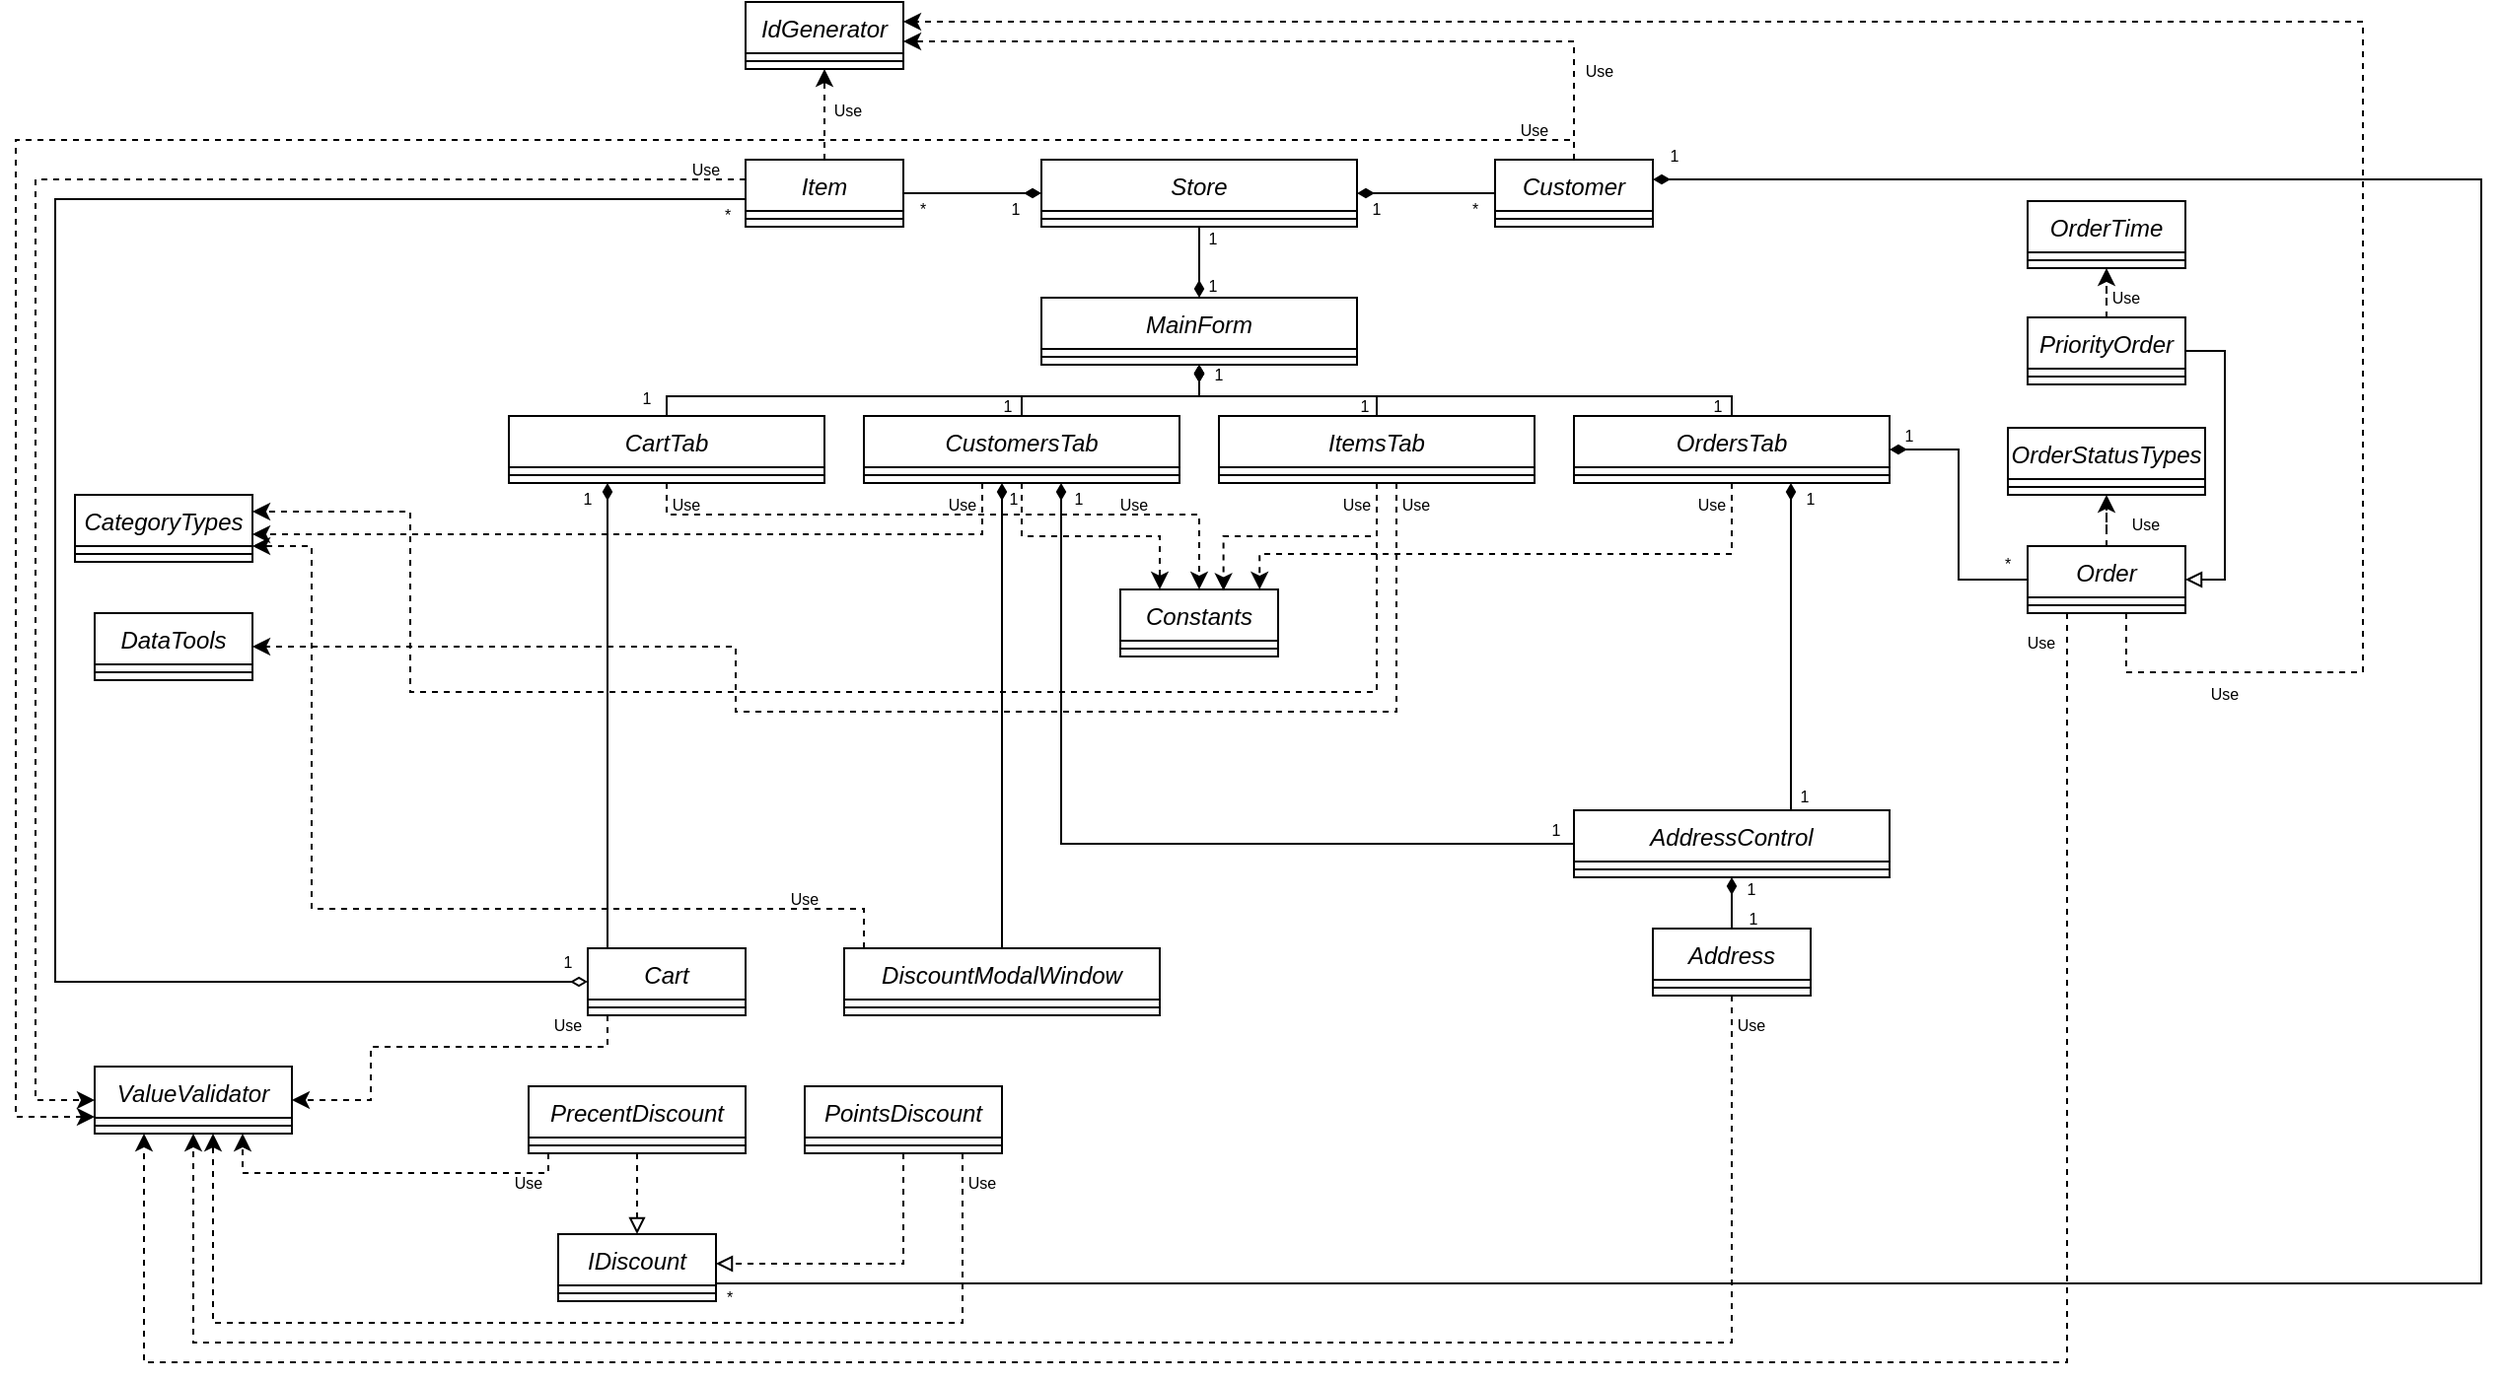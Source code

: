 <mxfile version="24.1.0" type="device">
  <diagram id="C5RBs43oDa-KdzZeNtuy" name="Page-1">
    <mxGraphModel dx="2074" dy="1896" grid="1" gridSize="10" guides="1" tooltips="1" connect="1" arrows="1" fold="1" page="1" pageScale="1" pageWidth="827" pageHeight="1169" math="0" shadow="0">
      <root>
        <mxCell id="WIyWlLk6GJQsqaUBKTNV-0" />
        <mxCell id="WIyWlLk6GJQsqaUBKTNV-1" parent="WIyWlLk6GJQsqaUBKTNV-0" />
        <mxCell id="OP0-XlqNr-w01qVT3SQ6-23" style="edgeStyle=orthogonalEdgeStyle;rounded=0;orthogonalLoop=1;jettySize=auto;html=1;entryX=0.5;entryY=0;entryDx=0;entryDy=0;endArrow=diamondThin;endFill=1;" parent="WIyWlLk6GJQsqaUBKTNV-1" source="zkfFHV4jXpPFQw0GAbJ--0" target="OP0-XlqNr-w01qVT3SQ6-0" edge="1">
          <mxGeometry relative="1" as="geometry" />
        </mxCell>
        <mxCell id="zkfFHV4jXpPFQw0GAbJ--0" value="Store" style="swimlane;fontStyle=2;align=center;verticalAlign=top;childLayout=stackLayout;horizontal=1;startSize=26;horizontalStack=0;resizeParent=1;resizeLast=0;collapsible=1;marginBottom=0;rounded=0;shadow=0;strokeWidth=1;" parent="WIyWlLk6GJQsqaUBKTNV-1" vertex="1">
          <mxGeometry x="290" y="40" width="160" height="34" as="geometry">
            <mxRectangle x="230" y="140" width="160" height="26" as="alternateBounds" />
          </mxGeometry>
        </mxCell>
        <mxCell id="zkfFHV4jXpPFQw0GAbJ--4" value="" style="line;html=1;strokeWidth=1;align=left;verticalAlign=middle;spacingTop=-1;spacingLeft=3;spacingRight=3;rotatable=0;labelPosition=right;points=[];portConstraint=eastwest;" parent="zkfFHV4jXpPFQw0GAbJ--0" vertex="1">
          <mxGeometry y="26" width="160" height="8" as="geometry" />
        </mxCell>
        <mxCell id="OP0-XlqNr-w01qVT3SQ6-0" value="MainForm" style="swimlane;fontStyle=2;align=center;verticalAlign=top;childLayout=stackLayout;horizontal=1;startSize=26;horizontalStack=0;resizeParent=1;resizeLast=0;collapsible=1;marginBottom=0;rounded=0;shadow=0;strokeWidth=1;" parent="WIyWlLk6GJQsqaUBKTNV-1" vertex="1">
          <mxGeometry x="290" y="110" width="160" height="34" as="geometry">
            <mxRectangle x="230" y="140" width="160" height="26" as="alternateBounds" />
          </mxGeometry>
        </mxCell>
        <mxCell id="OP0-XlqNr-w01qVT3SQ6-1" value="" style="line;html=1;strokeWidth=1;align=left;verticalAlign=middle;spacingTop=-1;spacingLeft=3;spacingRight=3;rotatable=0;labelPosition=right;points=[];portConstraint=eastwest;" parent="OP0-XlqNr-w01qVT3SQ6-0" vertex="1">
          <mxGeometry y="26" width="160" height="8" as="geometry" />
        </mxCell>
        <mxCell id="OP0-XlqNr-w01qVT3SQ6-26" style="edgeStyle=orthogonalEdgeStyle;rounded=0;orthogonalLoop=1;jettySize=auto;html=1;endArrow=diamondThin;endFill=1;" parent="WIyWlLk6GJQsqaUBKTNV-1" source="OP0-XlqNr-w01qVT3SQ6-2" target="OP0-XlqNr-w01qVT3SQ6-0" edge="1">
          <mxGeometry relative="1" as="geometry">
            <Array as="points">
              <mxPoint x="460" y="160" />
              <mxPoint x="370" y="160" />
            </Array>
          </mxGeometry>
        </mxCell>
        <mxCell id="OP0-XlqNr-w01qVT3SQ6-36" style="edgeStyle=orthogonalEdgeStyle;rounded=0;orthogonalLoop=1;jettySize=auto;html=1;entryX=1;entryY=0.25;entryDx=0;entryDy=0;dashed=1;" parent="WIyWlLk6GJQsqaUBKTNV-1" source="OP0-XlqNr-w01qVT3SQ6-2" target="OP0-XlqNr-w01qVT3SQ6-12" edge="1">
          <mxGeometry relative="1" as="geometry">
            <Array as="points">
              <mxPoint x="460" y="310" />
              <mxPoint x="-30" y="310" />
              <mxPoint x="-30" y="219" />
            </Array>
          </mxGeometry>
        </mxCell>
        <mxCell id="OP0-XlqNr-w01qVT3SQ6-37" style="edgeStyle=orthogonalEdgeStyle;rounded=0;orthogonalLoop=1;jettySize=auto;html=1;entryX=1;entryY=0.5;entryDx=0;entryDy=0;dashed=1;" parent="WIyWlLk6GJQsqaUBKTNV-1" source="OP0-XlqNr-w01qVT3SQ6-2" target="OP0-XlqNr-w01qVT3SQ6-10" edge="1">
          <mxGeometry relative="1" as="geometry">
            <Array as="points">
              <mxPoint x="470" y="320" />
              <mxPoint x="135" y="320" />
              <mxPoint x="135" y="287" />
            </Array>
          </mxGeometry>
        </mxCell>
        <mxCell id="OP0-XlqNr-w01qVT3SQ6-2" value="ItemsTab" style="swimlane;fontStyle=2;align=center;verticalAlign=top;childLayout=stackLayout;horizontal=1;startSize=26;horizontalStack=0;resizeParent=1;resizeLast=0;collapsible=1;marginBottom=0;rounded=0;shadow=0;strokeWidth=1;" parent="WIyWlLk6GJQsqaUBKTNV-1" vertex="1">
          <mxGeometry x="380" y="170" width="160" height="34" as="geometry">
            <mxRectangle x="230" y="140" width="160" height="26" as="alternateBounds" />
          </mxGeometry>
        </mxCell>
        <mxCell id="OP0-XlqNr-w01qVT3SQ6-3" value="" style="line;html=1;strokeWidth=1;align=left;verticalAlign=middle;spacingTop=-1;spacingLeft=3;spacingRight=3;rotatable=0;labelPosition=right;points=[];portConstraint=eastwest;" parent="OP0-XlqNr-w01qVT3SQ6-2" vertex="1">
          <mxGeometry y="26" width="160" height="8" as="geometry" />
        </mxCell>
        <mxCell id="OP0-XlqNr-w01qVT3SQ6-24" style="edgeStyle=orthogonalEdgeStyle;rounded=0;orthogonalLoop=1;jettySize=auto;html=1;entryX=0.5;entryY=1;entryDx=0;entryDy=0;endArrow=diamondThin;endFill=1;" parent="WIyWlLk6GJQsqaUBKTNV-1" source="OP0-XlqNr-w01qVT3SQ6-4" target="OP0-XlqNr-w01qVT3SQ6-0" edge="1">
          <mxGeometry relative="1" as="geometry">
            <Array as="points">
              <mxPoint x="100" y="160" />
              <mxPoint x="370" y="160" />
            </Array>
          </mxGeometry>
        </mxCell>
        <mxCell id="OP0-XlqNr-w01qVT3SQ6-32" style="edgeStyle=orthogonalEdgeStyle;rounded=0;orthogonalLoop=1;jettySize=auto;html=1;dashed=1;" parent="WIyWlLk6GJQsqaUBKTNV-1" source="OP0-XlqNr-w01qVT3SQ6-4" target="OP0-XlqNr-w01qVT3SQ6-14" edge="1">
          <mxGeometry relative="1" as="geometry">
            <Array as="points">
              <mxPoint x="100" y="220" />
              <mxPoint x="370" y="220" />
            </Array>
          </mxGeometry>
        </mxCell>
        <mxCell id="OP0-XlqNr-w01qVT3SQ6-4" value="CartTab" style="swimlane;fontStyle=2;align=center;verticalAlign=top;childLayout=stackLayout;horizontal=1;startSize=26;horizontalStack=0;resizeParent=1;resizeLast=0;collapsible=1;marginBottom=0;rounded=0;shadow=0;strokeWidth=1;" parent="WIyWlLk6GJQsqaUBKTNV-1" vertex="1">
          <mxGeometry x="20" y="170" width="160" height="34" as="geometry">
            <mxRectangle x="230" y="140" width="160" height="26" as="alternateBounds" />
          </mxGeometry>
        </mxCell>
        <mxCell id="OP0-XlqNr-w01qVT3SQ6-5" value="" style="line;html=1;strokeWidth=1;align=left;verticalAlign=middle;spacingTop=-1;spacingLeft=3;spacingRight=3;rotatable=0;labelPosition=right;points=[];portConstraint=eastwest;" parent="OP0-XlqNr-w01qVT3SQ6-4" vertex="1">
          <mxGeometry y="26" width="160" height="8" as="geometry" />
        </mxCell>
        <mxCell id="OP0-XlqNr-w01qVT3SQ6-25" style="edgeStyle=orthogonalEdgeStyle;rounded=0;orthogonalLoop=1;jettySize=auto;html=1;endArrow=diamondThin;endFill=1;" parent="WIyWlLk6GJQsqaUBKTNV-1" source="OP0-XlqNr-w01qVT3SQ6-6" target="OP0-XlqNr-w01qVT3SQ6-0" edge="1">
          <mxGeometry relative="1" as="geometry">
            <Array as="points">
              <mxPoint x="280" y="160" />
              <mxPoint x="370" y="160" />
            </Array>
          </mxGeometry>
        </mxCell>
        <mxCell id="OP0-XlqNr-w01qVT3SQ6-31" style="edgeStyle=orthogonalEdgeStyle;rounded=0;orthogonalLoop=1;jettySize=auto;html=1;entryX=0.25;entryY=0;entryDx=0;entryDy=0;dashed=1;" parent="WIyWlLk6GJQsqaUBKTNV-1" source="OP0-XlqNr-w01qVT3SQ6-6" target="OP0-XlqNr-w01qVT3SQ6-14" edge="1">
          <mxGeometry relative="1" as="geometry" />
        </mxCell>
        <mxCell id="OP0-XlqNr-w01qVT3SQ6-6" value="CustomersTab" style="swimlane;fontStyle=2;align=center;verticalAlign=top;childLayout=stackLayout;horizontal=1;startSize=26;horizontalStack=0;resizeParent=1;resizeLast=0;collapsible=1;marginBottom=0;rounded=0;shadow=0;strokeWidth=1;" parent="WIyWlLk6GJQsqaUBKTNV-1" vertex="1">
          <mxGeometry x="200" y="170" width="160" height="34" as="geometry">
            <mxRectangle x="230" y="140" width="160" height="26" as="alternateBounds" />
          </mxGeometry>
        </mxCell>
        <mxCell id="OP0-XlqNr-w01qVT3SQ6-7" value="" style="line;html=1;strokeWidth=1;align=left;verticalAlign=middle;spacingTop=-1;spacingLeft=3;spacingRight=3;rotatable=0;labelPosition=right;points=[];portConstraint=eastwest;" parent="OP0-XlqNr-w01qVT3SQ6-6" vertex="1">
          <mxGeometry y="26" width="160" height="8" as="geometry" />
        </mxCell>
        <mxCell id="OP0-XlqNr-w01qVT3SQ6-27" style="edgeStyle=orthogonalEdgeStyle;rounded=0;orthogonalLoop=1;jettySize=auto;html=1;endArrow=diamondThin;endFill=1;" parent="WIyWlLk6GJQsqaUBKTNV-1" source="OP0-XlqNr-w01qVT3SQ6-8" target="OP0-XlqNr-w01qVT3SQ6-0" edge="1">
          <mxGeometry relative="1" as="geometry">
            <Array as="points">
              <mxPoint x="640" y="160" />
              <mxPoint x="370" y="160" />
            </Array>
          </mxGeometry>
        </mxCell>
        <mxCell id="OP0-XlqNr-w01qVT3SQ6-8" value="OrdersTab" style="swimlane;fontStyle=2;align=center;verticalAlign=top;childLayout=stackLayout;horizontal=1;startSize=26;horizontalStack=0;resizeParent=1;resizeLast=0;collapsible=1;marginBottom=0;rounded=0;shadow=0;strokeWidth=1;" parent="WIyWlLk6GJQsqaUBKTNV-1" vertex="1">
          <mxGeometry x="560" y="170" width="160" height="34" as="geometry">
            <mxRectangle x="230" y="140" width="160" height="26" as="alternateBounds" />
          </mxGeometry>
        </mxCell>
        <mxCell id="OP0-XlqNr-w01qVT3SQ6-9" value="" style="line;html=1;strokeWidth=1;align=left;verticalAlign=middle;spacingTop=-1;spacingLeft=3;spacingRight=3;rotatable=0;labelPosition=right;points=[];portConstraint=eastwest;" parent="OP0-XlqNr-w01qVT3SQ6-8" vertex="1">
          <mxGeometry y="26" width="160" height="8" as="geometry" />
        </mxCell>
        <mxCell id="OP0-XlqNr-w01qVT3SQ6-10" value="DataTools" style="swimlane;fontStyle=2;align=center;verticalAlign=top;childLayout=stackLayout;horizontal=1;startSize=26;horizontalStack=0;resizeParent=1;resizeLast=0;collapsible=1;marginBottom=0;rounded=0;shadow=0;strokeWidth=1;" parent="WIyWlLk6GJQsqaUBKTNV-1" vertex="1">
          <mxGeometry x="-190" y="270" width="80" height="34" as="geometry">
            <mxRectangle x="230" y="140" width="160" height="26" as="alternateBounds" />
          </mxGeometry>
        </mxCell>
        <mxCell id="OP0-XlqNr-w01qVT3SQ6-11" value="" style="line;html=1;strokeWidth=1;align=left;verticalAlign=middle;spacingTop=-1;spacingLeft=3;spacingRight=3;rotatable=0;labelPosition=right;points=[];portConstraint=eastwest;" parent="OP0-XlqNr-w01qVT3SQ6-10" vertex="1">
          <mxGeometry y="26" width="80" height="8" as="geometry" />
        </mxCell>
        <mxCell id="OP0-XlqNr-w01qVT3SQ6-12" value="CategoryTypes" style="swimlane;fontStyle=2;align=center;verticalAlign=top;childLayout=stackLayout;horizontal=1;startSize=26;horizontalStack=0;resizeParent=1;resizeLast=0;collapsible=1;marginBottom=0;rounded=0;shadow=0;strokeWidth=1;" parent="WIyWlLk6GJQsqaUBKTNV-1" vertex="1">
          <mxGeometry x="-200" y="210" width="90" height="34" as="geometry">
            <mxRectangle x="230" y="140" width="160" height="26" as="alternateBounds" />
          </mxGeometry>
        </mxCell>
        <mxCell id="OP0-XlqNr-w01qVT3SQ6-13" value="" style="line;html=1;strokeWidth=1;align=left;verticalAlign=middle;spacingTop=-1;spacingLeft=3;spacingRight=3;rotatable=0;labelPosition=right;points=[];portConstraint=eastwest;" parent="OP0-XlqNr-w01qVT3SQ6-12" vertex="1">
          <mxGeometry y="26" width="90" height="8" as="geometry" />
        </mxCell>
        <mxCell id="OP0-XlqNr-w01qVT3SQ6-14" value="Constants" style="swimlane;fontStyle=2;align=center;verticalAlign=top;childLayout=stackLayout;horizontal=1;startSize=26;horizontalStack=0;resizeParent=1;resizeLast=0;collapsible=1;marginBottom=0;rounded=0;shadow=0;strokeWidth=1;" parent="WIyWlLk6GJQsqaUBKTNV-1" vertex="1">
          <mxGeometry x="330" y="258" width="80" height="34" as="geometry">
            <mxRectangle x="230" y="140" width="160" height="26" as="alternateBounds" />
          </mxGeometry>
        </mxCell>
        <mxCell id="OP0-XlqNr-w01qVT3SQ6-15" value="" style="line;html=1;strokeWidth=1;align=left;verticalAlign=middle;spacingTop=-1;spacingLeft=3;spacingRight=3;rotatable=0;labelPosition=right;points=[];portConstraint=eastwest;" parent="OP0-XlqNr-w01qVT3SQ6-14" vertex="1">
          <mxGeometry y="26" width="80" height="8" as="geometry" />
        </mxCell>
        <mxCell id="OP0-XlqNr-w01qVT3SQ6-38" style="edgeStyle=orthogonalEdgeStyle;rounded=0;orthogonalLoop=1;jettySize=auto;html=1;entryX=1;entryY=0.5;entryDx=0;entryDy=0;endArrow=diamondThin;endFill=1;" parent="WIyWlLk6GJQsqaUBKTNV-1" source="OP0-XlqNr-w01qVT3SQ6-16" target="OP0-XlqNr-w01qVT3SQ6-8" edge="1">
          <mxGeometry relative="1" as="geometry" />
        </mxCell>
        <mxCell id="OP0-XlqNr-w01qVT3SQ6-41" style="edgeStyle=orthogonalEdgeStyle;rounded=0;orthogonalLoop=1;jettySize=auto;html=1;dashed=1;" parent="WIyWlLk6GJQsqaUBKTNV-1" source="OP0-XlqNr-w01qVT3SQ6-16" target="OP0-XlqNr-w01qVT3SQ6-18" edge="1">
          <mxGeometry relative="1" as="geometry" />
        </mxCell>
        <mxCell id="OP0-XlqNr-w01qVT3SQ6-82" style="edgeStyle=orthogonalEdgeStyle;rounded=0;orthogonalLoop=1;jettySize=auto;html=1;entryX=0.25;entryY=1;entryDx=0;entryDy=0;dashed=1;" parent="WIyWlLk6GJQsqaUBKTNV-1" source="OP0-XlqNr-w01qVT3SQ6-16" target="OP0-XlqNr-w01qVT3SQ6-74" edge="1">
          <mxGeometry relative="1" as="geometry">
            <Array as="points">
              <mxPoint x="810" y="650" />
              <mxPoint x="-165" y="650" />
            </Array>
          </mxGeometry>
        </mxCell>
        <mxCell id="RQSe3wf5_dIIm8GPmkaq-11" style="edgeStyle=orthogonalEdgeStyle;rounded=0;orthogonalLoop=1;jettySize=auto;html=1;dashed=1;" edge="1" parent="WIyWlLk6GJQsqaUBKTNV-1" source="OP0-XlqNr-w01qVT3SQ6-16" target="RQSe3wf5_dIIm8GPmkaq-7">
          <mxGeometry relative="1" as="geometry">
            <Array as="points">
              <mxPoint x="840" y="300" />
              <mxPoint x="960" y="300" />
              <mxPoint x="960" y="-30" />
            </Array>
          </mxGeometry>
        </mxCell>
        <mxCell id="OP0-XlqNr-w01qVT3SQ6-16" value="Order" style="swimlane;fontStyle=2;align=center;verticalAlign=top;childLayout=stackLayout;horizontal=1;startSize=26;horizontalStack=0;resizeParent=1;resizeLast=0;collapsible=1;marginBottom=0;rounded=0;shadow=0;strokeWidth=1;" parent="WIyWlLk6GJQsqaUBKTNV-1" vertex="1">
          <mxGeometry x="790" y="236" width="80" height="34" as="geometry">
            <mxRectangle x="230" y="140" width="160" height="26" as="alternateBounds" />
          </mxGeometry>
        </mxCell>
        <mxCell id="OP0-XlqNr-w01qVT3SQ6-17" value="" style="line;html=1;strokeWidth=1;align=left;verticalAlign=middle;spacingTop=-1;spacingLeft=3;spacingRight=3;rotatable=0;labelPosition=right;points=[];portConstraint=eastwest;" parent="OP0-XlqNr-w01qVT3SQ6-16" vertex="1">
          <mxGeometry y="26" width="80" height="8" as="geometry" />
        </mxCell>
        <mxCell id="OP0-XlqNr-w01qVT3SQ6-18" value="OrderStatusTypes " style="swimlane;fontStyle=2;align=center;verticalAlign=top;childLayout=stackLayout;horizontal=1;startSize=26;horizontalStack=0;resizeParent=1;resizeLast=0;collapsible=1;marginBottom=0;rounded=0;shadow=0;strokeWidth=1;" parent="WIyWlLk6GJQsqaUBKTNV-1" vertex="1">
          <mxGeometry x="780" y="176" width="100" height="34" as="geometry">
            <mxRectangle x="230" y="140" width="160" height="26" as="alternateBounds" />
          </mxGeometry>
        </mxCell>
        <mxCell id="OP0-XlqNr-w01qVT3SQ6-19" value="" style="line;html=1;strokeWidth=1;align=left;verticalAlign=middle;spacingTop=-1;spacingLeft=3;spacingRight=3;rotatable=0;labelPosition=right;points=[];portConstraint=eastwest;" parent="OP0-XlqNr-w01qVT3SQ6-18" vertex="1">
          <mxGeometry y="26" width="100" height="8" as="geometry" />
        </mxCell>
        <mxCell id="OP0-XlqNr-w01qVT3SQ6-42" style="edgeStyle=orthogonalEdgeStyle;rounded=0;orthogonalLoop=1;jettySize=auto;html=1;entryX=1;entryY=0.5;entryDx=0;entryDy=0;endArrow=block;endFill=0;" parent="WIyWlLk6GJQsqaUBKTNV-1" source="OP0-XlqNr-w01qVT3SQ6-20" target="OP0-XlqNr-w01qVT3SQ6-16" edge="1">
          <mxGeometry relative="1" as="geometry">
            <Array as="points">
              <mxPoint x="890" y="137" />
              <mxPoint x="890" y="253" />
            </Array>
          </mxGeometry>
        </mxCell>
        <mxCell id="RQSe3wf5_dIIm8GPmkaq-5" style="edgeStyle=orthogonalEdgeStyle;rounded=0;orthogonalLoop=1;jettySize=auto;html=1;dashed=1;" edge="1" parent="WIyWlLk6GJQsqaUBKTNV-1" source="OP0-XlqNr-w01qVT3SQ6-20" target="RQSe3wf5_dIIm8GPmkaq-3">
          <mxGeometry relative="1" as="geometry" />
        </mxCell>
        <mxCell id="OP0-XlqNr-w01qVT3SQ6-20" value="PriorityOrder" style="swimlane;fontStyle=2;align=center;verticalAlign=top;childLayout=stackLayout;horizontal=1;startSize=26;horizontalStack=0;resizeParent=1;resizeLast=0;collapsible=1;marginBottom=0;rounded=0;shadow=0;strokeWidth=1;" parent="WIyWlLk6GJQsqaUBKTNV-1" vertex="1">
          <mxGeometry x="790" y="120" width="80" height="34" as="geometry">
            <mxRectangle x="230" y="140" width="160" height="26" as="alternateBounds" />
          </mxGeometry>
        </mxCell>
        <mxCell id="OP0-XlqNr-w01qVT3SQ6-21" value="" style="line;html=1;strokeWidth=1;align=left;verticalAlign=middle;spacingTop=-1;spacingLeft=3;spacingRight=3;rotatable=0;labelPosition=right;points=[];portConstraint=eastwest;" parent="OP0-XlqNr-w01qVT3SQ6-20" vertex="1">
          <mxGeometry y="26" width="80" height="8" as="geometry" />
        </mxCell>
        <mxCell id="OP0-XlqNr-w01qVT3SQ6-33" style="edgeStyle=orthogonalEdgeStyle;rounded=0;orthogonalLoop=1;jettySize=auto;html=1;entryX=0.654;entryY=0.02;entryDx=0;entryDy=0;entryPerimeter=0;dashed=1;" parent="WIyWlLk6GJQsqaUBKTNV-1" source="OP0-XlqNr-w01qVT3SQ6-2" target="OP0-XlqNr-w01qVT3SQ6-14" edge="1">
          <mxGeometry relative="1" as="geometry" />
        </mxCell>
        <mxCell id="OP0-XlqNr-w01qVT3SQ6-34" style="edgeStyle=orthogonalEdgeStyle;rounded=0;orthogonalLoop=1;jettySize=auto;html=1;entryX=0.883;entryY=0;entryDx=0;entryDy=0;entryPerimeter=0;dashed=1;" parent="WIyWlLk6GJQsqaUBKTNV-1" source="OP0-XlqNr-w01qVT3SQ6-8" target="OP0-XlqNr-w01qVT3SQ6-14" edge="1">
          <mxGeometry relative="1" as="geometry">
            <Array as="points">
              <mxPoint x="640" y="240" />
              <mxPoint x="401" y="240" />
            </Array>
          </mxGeometry>
        </mxCell>
        <mxCell id="OP0-XlqNr-w01qVT3SQ6-35" style="edgeStyle=orthogonalEdgeStyle;rounded=0;orthogonalLoop=1;jettySize=auto;html=1;dashed=1;" parent="WIyWlLk6GJQsqaUBKTNV-1" source="OP0-XlqNr-w01qVT3SQ6-6" target="OP0-XlqNr-w01qVT3SQ6-12" edge="1">
          <mxGeometry relative="1" as="geometry">
            <Array as="points">
              <mxPoint x="260" y="230" />
            </Array>
          </mxGeometry>
        </mxCell>
        <mxCell id="OP0-XlqNr-w01qVT3SQ6-62" style="edgeStyle=orthogonalEdgeStyle;rounded=0;orthogonalLoop=1;jettySize=auto;html=1;endArrow=diamondThin;endFill=1;" parent="WIyWlLk6GJQsqaUBKTNV-1" source="OP0-XlqNr-w01qVT3SQ6-43" target="OP0-XlqNr-w01qVT3SQ6-6" edge="1">
          <mxGeometry relative="1" as="geometry">
            <Array as="points">
              <mxPoint x="270" y="260" />
              <mxPoint x="270" y="260" />
            </Array>
          </mxGeometry>
        </mxCell>
        <mxCell id="OP0-XlqNr-w01qVT3SQ6-63" style="edgeStyle=orthogonalEdgeStyle;rounded=0;orthogonalLoop=1;jettySize=auto;html=1;dashed=1;" parent="WIyWlLk6GJQsqaUBKTNV-1" edge="1">
          <mxGeometry relative="1" as="geometry">
            <mxPoint x="190" y="466" as="sourcePoint" />
            <mxPoint x="-110" y="236" as="targetPoint" />
            <Array as="points">
              <mxPoint x="200" y="466" />
              <mxPoint x="200" y="420" />
              <mxPoint x="-80" y="420" />
              <mxPoint x="-80" y="236" />
            </Array>
          </mxGeometry>
        </mxCell>
        <mxCell id="OP0-XlqNr-w01qVT3SQ6-43" value="DiscountModalWindow" style="swimlane;fontStyle=2;align=center;verticalAlign=top;childLayout=stackLayout;horizontal=1;startSize=26;horizontalStack=0;resizeParent=1;resizeLast=0;collapsible=1;marginBottom=0;rounded=0;shadow=0;strokeWidth=1;" parent="WIyWlLk6GJQsqaUBKTNV-1" vertex="1">
          <mxGeometry x="190" y="440" width="160" height="34" as="geometry">
            <mxRectangle x="230" y="140" width="160" height="26" as="alternateBounds" />
          </mxGeometry>
        </mxCell>
        <mxCell id="OP0-XlqNr-w01qVT3SQ6-44" value="" style="line;html=1;strokeWidth=1;align=left;verticalAlign=middle;spacingTop=-1;spacingLeft=3;spacingRight=3;rotatable=0;labelPosition=right;points=[];portConstraint=eastwest;" parent="OP0-XlqNr-w01qVT3SQ6-43" vertex="1">
          <mxGeometry y="26" width="160" height="8" as="geometry" />
        </mxCell>
        <mxCell id="OP0-XlqNr-w01qVT3SQ6-55" style="edgeStyle=orthogonalEdgeStyle;rounded=0;orthogonalLoop=1;jettySize=auto;html=1;endArrow=diamondThin;endFill=1;" parent="WIyWlLk6GJQsqaUBKTNV-1" source="OP0-XlqNr-w01qVT3SQ6-45" target="OP0-XlqNr-w01qVT3SQ6-8" edge="1">
          <mxGeometry relative="1" as="geometry">
            <Array as="points">
              <mxPoint x="670" y="280" />
              <mxPoint x="670" y="280" />
            </Array>
          </mxGeometry>
        </mxCell>
        <mxCell id="OP0-XlqNr-w01qVT3SQ6-56" style="edgeStyle=orthogonalEdgeStyle;rounded=0;orthogonalLoop=1;jettySize=auto;html=1;endArrow=diamondThin;endFill=1;" parent="WIyWlLk6GJQsqaUBKTNV-1" source="OP0-XlqNr-w01qVT3SQ6-45" target="OP0-XlqNr-w01qVT3SQ6-6" edge="1">
          <mxGeometry relative="1" as="geometry">
            <Array as="points">
              <mxPoint x="300" y="387" />
            </Array>
          </mxGeometry>
        </mxCell>
        <mxCell id="OP0-XlqNr-w01qVT3SQ6-45" value="AddressControl" style="swimlane;fontStyle=2;align=center;verticalAlign=top;childLayout=stackLayout;horizontal=1;startSize=26;horizontalStack=0;resizeParent=1;resizeLast=0;collapsible=1;marginBottom=0;rounded=0;shadow=0;strokeWidth=1;" parent="WIyWlLk6GJQsqaUBKTNV-1" vertex="1">
          <mxGeometry x="560" y="370" width="160" height="34" as="geometry">
            <mxRectangle x="230" y="140" width="160" height="26" as="alternateBounds" />
          </mxGeometry>
        </mxCell>
        <mxCell id="OP0-XlqNr-w01qVT3SQ6-46" value="" style="line;html=1;strokeWidth=1;align=left;verticalAlign=middle;spacingTop=-1;spacingLeft=3;spacingRight=3;rotatable=0;labelPosition=right;points=[];portConstraint=eastwest;" parent="OP0-XlqNr-w01qVT3SQ6-45" vertex="1">
          <mxGeometry y="26" width="160" height="8" as="geometry" />
        </mxCell>
        <mxCell id="OP0-XlqNr-w01qVT3SQ6-57" style="edgeStyle=orthogonalEdgeStyle;rounded=0;orthogonalLoop=1;jettySize=auto;html=1;endArrow=diamondThin;endFill=1;" parent="WIyWlLk6GJQsqaUBKTNV-1" source="OP0-XlqNr-w01qVT3SQ6-47" target="OP0-XlqNr-w01qVT3SQ6-45" edge="1">
          <mxGeometry relative="1" as="geometry" />
        </mxCell>
        <mxCell id="OP0-XlqNr-w01qVT3SQ6-79" style="edgeStyle=orthogonalEdgeStyle;rounded=0;orthogonalLoop=1;jettySize=auto;html=1;entryX=0.5;entryY=1;entryDx=0;entryDy=0;dashed=1;" parent="WIyWlLk6GJQsqaUBKTNV-1" source="OP0-XlqNr-w01qVT3SQ6-47" target="OP0-XlqNr-w01qVT3SQ6-74" edge="1">
          <mxGeometry relative="1" as="geometry">
            <Array as="points">
              <mxPoint x="640" y="640" />
              <mxPoint x="-140" y="640" />
            </Array>
          </mxGeometry>
        </mxCell>
        <mxCell id="OP0-XlqNr-w01qVT3SQ6-47" value="Address" style="swimlane;fontStyle=2;align=center;verticalAlign=top;childLayout=stackLayout;horizontal=1;startSize=26;horizontalStack=0;resizeParent=1;resizeLast=0;collapsible=1;marginBottom=0;rounded=0;shadow=0;strokeWidth=1;" parent="WIyWlLk6GJQsqaUBKTNV-1" vertex="1">
          <mxGeometry x="600" y="430" width="80" height="34" as="geometry">
            <mxRectangle x="230" y="140" width="160" height="26" as="alternateBounds" />
          </mxGeometry>
        </mxCell>
        <mxCell id="OP0-XlqNr-w01qVT3SQ6-48" value="" style="line;html=1;strokeWidth=1;align=left;verticalAlign=middle;spacingTop=-1;spacingLeft=3;spacingRight=3;rotatable=0;labelPosition=right;points=[];portConstraint=eastwest;" parent="OP0-XlqNr-w01qVT3SQ6-47" vertex="1">
          <mxGeometry y="26" width="80" height="8" as="geometry" />
        </mxCell>
        <mxCell id="OP0-XlqNr-w01qVT3SQ6-59" style="edgeStyle=orthogonalEdgeStyle;rounded=0;orthogonalLoop=1;jettySize=auto;html=1;endArrow=diamondThin;endFill=1;" parent="WIyWlLk6GJQsqaUBKTNV-1" source="OP0-XlqNr-w01qVT3SQ6-49" target="zkfFHV4jXpPFQw0GAbJ--0" edge="1">
          <mxGeometry relative="1" as="geometry" />
        </mxCell>
        <mxCell id="OP0-XlqNr-w01qVT3SQ6-77" style="edgeStyle=orthogonalEdgeStyle;rounded=0;orthogonalLoop=1;jettySize=auto;html=1;entryX=0;entryY=0.5;entryDx=0;entryDy=0;dashed=1;" parent="WIyWlLk6GJQsqaUBKTNV-1" source="OP0-XlqNr-w01qVT3SQ6-49" target="OP0-XlqNr-w01qVT3SQ6-74" edge="1">
          <mxGeometry relative="1" as="geometry">
            <Array as="points">
              <mxPoint x="-220" y="50" />
              <mxPoint x="-220" y="517" />
            </Array>
          </mxGeometry>
        </mxCell>
        <mxCell id="LCrB2zCcNJXkTFU1sUOW-9" style="edgeStyle=orthogonalEdgeStyle;rounded=0;orthogonalLoop=1;jettySize=auto;html=1;entryX=0;entryY=0.5;entryDx=0;entryDy=0;endArrow=diamondThin;endFill=0;" parent="WIyWlLk6GJQsqaUBKTNV-1" source="OP0-XlqNr-w01qVT3SQ6-49" target="OP0-XlqNr-w01qVT3SQ6-53" edge="1">
          <mxGeometry relative="1" as="geometry">
            <Array as="points">
              <mxPoint x="-210" y="60" />
              <mxPoint x="-210" y="457" />
            </Array>
          </mxGeometry>
        </mxCell>
        <mxCell id="RQSe3wf5_dIIm8GPmkaq-9" style="edgeStyle=orthogonalEdgeStyle;rounded=0;orthogonalLoop=1;jettySize=auto;html=1;dashed=1;" edge="1" parent="WIyWlLk6GJQsqaUBKTNV-1" source="OP0-XlqNr-w01qVT3SQ6-49" target="RQSe3wf5_dIIm8GPmkaq-7">
          <mxGeometry relative="1" as="geometry" />
        </mxCell>
        <mxCell id="OP0-XlqNr-w01qVT3SQ6-49" value="Item" style="swimlane;fontStyle=2;align=center;verticalAlign=top;childLayout=stackLayout;horizontal=1;startSize=26;horizontalStack=0;resizeParent=1;resizeLast=0;collapsible=1;marginBottom=0;rounded=0;shadow=0;strokeWidth=1;" parent="WIyWlLk6GJQsqaUBKTNV-1" vertex="1">
          <mxGeometry x="140" y="40" width="80" height="34" as="geometry">
            <mxRectangle x="230" y="140" width="160" height="26" as="alternateBounds" />
          </mxGeometry>
        </mxCell>
        <mxCell id="OP0-XlqNr-w01qVT3SQ6-50" value="" style="line;html=1;strokeWidth=1;align=left;verticalAlign=middle;spacingTop=-1;spacingLeft=3;spacingRight=3;rotatable=0;labelPosition=right;points=[];portConstraint=eastwest;" parent="OP0-XlqNr-w01qVT3SQ6-49" vertex="1">
          <mxGeometry y="26" width="80" height="8" as="geometry" />
        </mxCell>
        <mxCell id="OP0-XlqNr-w01qVT3SQ6-58" style="edgeStyle=orthogonalEdgeStyle;rounded=0;orthogonalLoop=1;jettySize=auto;html=1;endArrow=diamondThin;endFill=1;" parent="WIyWlLk6GJQsqaUBKTNV-1" source="OP0-XlqNr-w01qVT3SQ6-51" target="zkfFHV4jXpPFQw0GAbJ--0" edge="1">
          <mxGeometry relative="1" as="geometry" />
        </mxCell>
        <mxCell id="OP0-XlqNr-w01qVT3SQ6-78" style="edgeStyle=orthogonalEdgeStyle;rounded=0;orthogonalLoop=1;jettySize=auto;html=1;entryX=0;entryY=0.75;entryDx=0;entryDy=0;dashed=1;" parent="WIyWlLk6GJQsqaUBKTNV-1" source="OP0-XlqNr-w01qVT3SQ6-51" target="OP0-XlqNr-w01qVT3SQ6-74" edge="1">
          <mxGeometry relative="1" as="geometry">
            <Array as="points">
              <mxPoint x="560" y="30" />
              <mxPoint x="-230" y="30" />
              <mxPoint x="-230" y="526" />
            </Array>
          </mxGeometry>
        </mxCell>
        <mxCell id="RQSe3wf5_dIIm8GPmkaq-10" style="edgeStyle=orthogonalEdgeStyle;rounded=0;orthogonalLoop=1;jettySize=auto;html=1;dashed=1;" edge="1" parent="WIyWlLk6GJQsqaUBKTNV-1" source="OP0-XlqNr-w01qVT3SQ6-51" target="RQSe3wf5_dIIm8GPmkaq-7">
          <mxGeometry relative="1" as="geometry">
            <Array as="points">
              <mxPoint x="560" y="-20" />
            </Array>
          </mxGeometry>
        </mxCell>
        <mxCell id="OP0-XlqNr-w01qVT3SQ6-51" value="Customer" style="swimlane;fontStyle=2;align=center;verticalAlign=top;childLayout=stackLayout;horizontal=1;startSize=26;horizontalStack=0;resizeParent=1;resizeLast=0;collapsible=1;marginBottom=0;rounded=0;shadow=0;strokeWidth=1;" parent="WIyWlLk6GJQsqaUBKTNV-1" vertex="1">
          <mxGeometry x="520" y="40" width="80" height="34" as="geometry">
            <mxRectangle x="230" y="140" width="160" height="26" as="alternateBounds" />
          </mxGeometry>
        </mxCell>
        <mxCell id="OP0-XlqNr-w01qVT3SQ6-52" value="" style="line;html=1;strokeWidth=1;align=left;verticalAlign=middle;spacingTop=-1;spacingLeft=3;spacingRight=3;rotatable=0;labelPosition=right;points=[];portConstraint=eastwest;" parent="OP0-XlqNr-w01qVT3SQ6-51" vertex="1">
          <mxGeometry y="26" width="80" height="8" as="geometry" />
        </mxCell>
        <mxCell id="OP0-XlqNr-w01qVT3SQ6-60" style="edgeStyle=orthogonalEdgeStyle;rounded=0;orthogonalLoop=1;jettySize=auto;html=1;endArrow=diamondThin;endFill=1;" parent="WIyWlLk6GJQsqaUBKTNV-1" source="OP0-XlqNr-w01qVT3SQ6-53" target="OP0-XlqNr-w01qVT3SQ6-4" edge="1">
          <mxGeometry relative="1" as="geometry">
            <Array as="points">
              <mxPoint x="70" y="320" />
              <mxPoint x="70" y="320" />
            </Array>
          </mxGeometry>
        </mxCell>
        <mxCell id="OP0-XlqNr-w01qVT3SQ6-76" style="edgeStyle=orthogonalEdgeStyle;rounded=0;orthogonalLoop=1;jettySize=auto;html=1;entryX=1;entryY=0.5;entryDx=0;entryDy=0;dashed=1;" parent="WIyWlLk6GJQsqaUBKTNV-1" source="OP0-XlqNr-w01qVT3SQ6-53" target="OP0-XlqNr-w01qVT3SQ6-74" edge="1">
          <mxGeometry relative="1" as="geometry">
            <Array as="points">
              <mxPoint x="70" y="490" />
              <mxPoint x="-50" y="490" />
              <mxPoint x="-50" y="517" />
            </Array>
          </mxGeometry>
        </mxCell>
        <mxCell id="OP0-XlqNr-w01qVT3SQ6-53" value="Cart" style="swimlane;fontStyle=2;align=center;verticalAlign=top;childLayout=stackLayout;horizontal=1;startSize=26;horizontalStack=0;resizeParent=1;resizeLast=0;collapsible=1;marginBottom=0;rounded=0;shadow=0;strokeWidth=1;" parent="WIyWlLk6GJQsqaUBKTNV-1" vertex="1">
          <mxGeometry x="60" y="440" width="80" height="34" as="geometry">
            <mxRectangle x="230" y="140" width="160" height="26" as="alternateBounds" />
          </mxGeometry>
        </mxCell>
        <mxCell id="OP0-XlqNr-w01qVT3SQ6-54" value="" style="line;html=1;strokeWidth=1;align=left;verticalAlign=middle;spacingTop=-1;spacingLeft=3;spacingRight=3;rotatable=0;labelPosition=right;points=[];portConstraint=eastwest;" parent="OP0-XlqNr-w01qVT3SQ6-53" vertex="1">
          <mxGeometry y="26" width="80" height="8" as="geometry" />
        </mxCell>
        <mxCell id="OP0-XlqNr-w01qVT3SQ6-72" style="edgeStyle=orthogonalEdgeStyle;rounded=0;orthogonalLoop=1;jettySize=auto;html=1;endArrow=block;endFill=0;dashed=1;" parent="WIyWlLk6GJQsqaUBKTNV-1" source="OP0-XlqNr-w01qVT3SQ6-64" target="OP0-XlqNr-w01qVT3SQ6-70" edge="1">
          <mxGeometry relative="1" as="geometry" />
        </mxCell>
        <mxCell id="OP0-XlqNr-w01qVT3SQ6-80" style="edgeStyle=orthogonalEdgeStyle;rounded=0;orthogonalLoop=1;jettySize=auto;html=1;entryX=0.75;entryY=1;entryDx=0;entryDy=0;dashed=1;" parent="WIyWlLk6GJQsqaUBKTNV-1" source="OP0-XlqNr-w01qVT3SQ6-64" target="OP0-XlqNr-w01qVT3SQ6-74" edge="1">
          <mxGeometry relative="1" as="geometry">
            <Array as="points">
              <mxPoint x="40" y="554" />
              <mxPoint x="-115" y="554" />
            </Array>
          </mxGeometry>
        </mxCell>
        <mxCell id="OP0-XlqNr-w01qVT3SQ6-64" value="PrecentDiscount" style="swimlane;fontStyle=2;align=center;verticalAlign=top;childLayout=stackLayout;horizontal=1;startSize=26;horizontalStack=0;resizeParent=1;resizeLast=0;collapsible=1;marginBottom=0;rounded=0;shadow=0;strokeWidth=1;" parent="WIyWlLk6GJQsqaUBKTNV-1" vertex="1">
          <mxGeometry x="30" y="510" width="110" height="34" as="geometry">
            <mxRectangle x="230" y="140" width="160" height="26" as="alternateBounds" />
          </mxGeometry>
        </mxCell>
        <mxCell id="OP0-XlqNr-w01qVT3SQ6-65" value="" style="line;html=1;strokeWidth=1;align=left;verticalAlign=middle;spacingTop=-1;spacingLeft=3;spacingRight=3;rotatable=0;labelPosition=right;points=[];portConstraint=eastwest;" parent="OP0-XlqNr-w01qVT3SQ6-64" vertex="1">
          <mxGeometry y="26" width="110" height="8" as="geometry" />
        </mxCell>
        <mxCell id="OP0-XlqNr-w01qVT3SQ6-73" style="edgeStyle=orthogonalEdgeStyle;rounded=0;orthogonalLoop=1;jettySize=auto;html=1;endArrow=block;endFill=0;dashed=1;" parent="WIyWlLk6GJQsqaUBKTNV-1" source="OP0-XlqNr-w01qVT3SQ6-66" target="OP0-XlqNr-w01qVT3SQ6-70" edge="1">
          <mxGeometry relative="1" as="geometry">
            <Array as="points">
              <mxPoint x="220" y="600" />
            </Array>
          </mxGeometry>
        </mxCell>
        <mxCell id="OP0-XlqNr-w01qVT3SQ6-81" style="edgeStyle=orthogonalEdgeStyle;rounded=0;orthogonalLoop=1;jettySize=auto;html=1;dashed=1;" parent="WIyWlLk6GJQsqaUBKTNV-1" source="OP0-XlqNr-w01qVT3SQ6-66" target="OP0-XlqNr-w01qVT3SQ6-74" edge="1">
          <mxGeometry relative="1" as="geometry">
            <Array as="points">
              <mxPoint x="250" y="630" />
              <mxPoint x="-130" y="630" />
            </Array>
          </mxGeometry>
        </mxCell>
        <mxCell id="OP0-XlqNr-w01qVT3SQ6-66" value="PointsDiscount" style="swimlane;fontStyle=2;align=center;verticalAlign=top;childLayout=stackLayout;horizontal=1;startSize=26;horizontalStack=0;resizeParent=1;resizeLast=0;collapsible=1;marginBottom=0;rounded=0;shadow=0;strokeWidth=1;" parent="WIyWlLk6GJQsqaUBKTNV-1" vertex="1">
          <mxGeometry x="170" y="510" width="100" height="34" as="geometry">
            <mxRectangle x="230" y="140" width="160" height="26" as="alternateBounds" />
          </mxGeometry>
        </mxCell>
        <mxCell id="OP0-XlqNr-w01qVT3SQ6-67" value="" style="line;html=1;strokeWidth=1;align=left;verticalAlign=middle;spacingTop=-1;spacingLeft=3;spacingRight=3;rotatable=0;labelPosition=right;points=[];portConstraint=eastwest;" parent="OP0-XlqNr-w01qVT3SQ6-66" vertex="1">
          <mxGeometry y="26" width="100" height="8" as="geometry" />
        </mxCell>
        <mxCell id="RQSe3wf5_dIIm8GPmkaq-0" style="edgeStyle=orthogonalEdgeStyle;rounded=0;orthogonalLoop=1;jettySize=auto;html=1;endArrow=diamondThin;endFill=1;" edge="1" parent="WIyWlLk6GJQsqaUBKTNV-1" source="OP0-XlqNr-w01qVT3SQ6-70" target="OP0-XlqNr-w01qVT3SQ6-51">
          <mxGeometry relative="1" as="geometry">
            <Array as="points">
              <mxPoint x="1020" y="610" />
              <mxPoint x="1020" y="50" />
            </Array>
          </mxGeometry>
        </mxCell>
        <mxCell id="OP0-XlqNr-w01qVT3SQ6-70" value="IDiscount" style="swimlane;fontStyle=2;align=center;verticalAlign=top;childLayout=stackLayout;horizontal=1;startSize=26;horizontalStack=0;resizeParent=1;resizeLast=0;collapsible=1;marginBottom=0;rounded=0;shadow=0;strokeWidth=1;" parent="WIyWlLk6GJQsqaUBKTNV-1" vertex="1">
          <mxGeometry x="45" y="585" width="80" height="34" as="geometry">
            <mxRectangle x="230" y="140" width="160" height="26" as="alternateBounds" />
          </mxGeometry>
        </mxCell>
        <mxCell id="OP0-XlqNr-w01qVT3SQ6-71" value="" style="line;html=1;strokeWidth=1;align=left;verticalAlign=middle;spacingTop=-1;spacingLeft=3;spacingRight=3;rotatable=0;labelPosition=right;points=[];portConstraint=eastwest;" parent="OP0-XlqNr-w01qVT3SQ6-70" vertex="1">
          <mxGeometry y="26" width="80" height="8" as="geometry" />
        </mxCell>
        <mxCell id="OP0-XlqNr-w01qVT3SQ6-74" value="ValueValidator" style="swimlane;fontStyle=2;align=center;verticalAlign=top;childLayout=stackLayout;horizontal=1;startSize=26;horizontalStack=0;resizeParent=1;resizeLast=0;collapsible=1;marginBottom=0;rounded=0;shadow=0;strokeWidth=1;" parent="WIyWlLk6GJQsqaUBKTNV-1" vertex="1">
          <mxGeometry x="-190" y="500" width="100" height="34" as="geometry">
            <mxRectangle x="230" y="140" width="160" height="26" as="alternateBounds" />
          </mxGeometry>
        </mxCell>
        <mxCell id="OP0-XlqNr-w01qVT3SQ6-75" value="" style="line;html=1;strokeWidth=1;align=left;verticalAlign=middle;spacingTop=-1;spacingLeft=3;spacingRight=3;rotatable=0;labelPosition=right;points=[];portConstraint=eastwest;" parent="OP0-XlqNr-w01qVT3SQ6-74" vertex="1">
          <mxGeometry y="26" width="100" height="8" as="geometry" />
        </mxCell>
        <mxCell id="OP0-XlqNr-w01qVT3SQ6-84" value="Use" style="text;html=1;align=center;verticalAlign=middle;whiteSpace=wrap;rounded=0;fontSize=8;" parent="WIyWlLk6GJQsqaUBKTNV-1" vertex="1">
          <mxGeometry x="140" y="400" width="60" height="30" as="geometry" />
        </mxCell>
        <mxCell id="OP0-XlqNr-w01qVT3SQ6-85" value="Use" style="text;html=1;align=center;verticalAlign=middle;whiteSpace=wrap;rounded=0;fontSize=8;" parent="WIyWlLk6GJQsqaUBKTNV-1" vertex="1">
          <mxGeometry x="80" y="200" width="60" height="30" as="geometry" />
        </mxCell>
        <mxCell id="OP0-XlqNr-w01qVT3SQ6-86" value="Use" style="text;html=1;align=center;verticalAlign=middle;whiteSpace=wrap;rounded=0;fontSize=8;" parent="WIyWlLk6GJQsqaUBKTNV-1" vertex="1">
          <mxGeometry x="220" y="200" width="60" height="30" as="geometry" />
        </mxCell>
        <mxCell id="OP0-XlqNr-w01qVT3SQ6-87" value="Use" style="text;html=1;align=center;verticalAlign=middle;whiteSpace=wrap;rounded=0;fontSize=8;" parent="WIyWlLk6GJQsqaUBKTNV-1" vertex="1">
          <mxGeometry x="450" y="200" width="60" height="30" as="geometry" />
        </mxCell>
        <mxCell id="OP0-XlqNr-w01qVT3SQ6-88" value="Use" style="text;html=1;align=center;verticalAlign=middle;whiteSpace=wrap;rounded=0;fontSize=8;" parent="WIyWlLk6GJQsqaUBKTNV-1" vertex="1">
          <mxGeometry x="420" y="200" width="60" height="30" as="geometry" />
        </mxCell>
        <mxCell id="OP0-XlqNr-w01qVT3SQ6-89" value="Use" style="text;html=1;align=center;verticalAlign=middle;whiteSpace=wrap;rounded=0;fontSize=8;" parent="WIyWlLk6GJQsqaUBKTNV-1" vertex="1">
          <mxGeometry x="600" y="200" width="60" height="30" as="geometry" />
        </mxCell>
        <mxCell id="OP0-XlqNr-w01qVT3SQ6-90" value="Use" style="text;html=1;align=center;verticalAlign=middle;whiteSpace=wrap;rounded=0;fontSize=8;" parent="WIyWlLk6GJQsqaUBKTNV-1" vertex="1">
          <mxGeometry x="620" y="464" width="60" height="30" as="geometry" />
        </mxCell>
        <mxCell id="OP0-XlqNr-w01qVT3SQ6-91" value="Use" style="text;html=1;align=center;verticalAlign=middle;whiteSpace=wrap;rounded=0;fontSize=8;" parent="WIyWlLk6GJQsqaUBKTNV-1" vertex="1">
          <mxGeometry x="767" y="270" width="60" height="30" as="geometry" />
        </mxCell>
        <mxCell id="OP0-XlqNr-w01qVT3SQ6-92" value="Use" style="text;html=1;align=center;verticalAlign=middle;whiteSpace=wrap;rounded=0;fontSize=8;" parent="WIyWlLk6GJQsqaUBKTNV-1" vertex="1">
          <mxGeometry x="230" y="544" width="60" height="30" as="geometry" />
        </mxCell>
        <mxCell id="OP0-XlqNr-w01qVT3SQ6-93" value="Use" style="text;html=1;align=center;verticalAlign=middle;whiteSpace=wrap;rounded=0;fontSize=8;" parent="WIyWlLk6GJQsqaUBKTNV-1" vertex="1">
          <mxGeometry y="544" width="60" height="30" as="geometry" />
        </mxCell>
        <mxCell id="OP0-XlqNr-w01qVT3SQ6-94" value="Use" style="text;html=1;align=center;verticalAlign=middle;whiteSpace=wrap;rounded=0;fontSize=8;" parent="WIyWlLk6GJQsqaUBKTNV-1" vertex="1">
          <mxGeometry x="20" y="464" width="60" height="30" as="geometry" />
        </mxCell>
        <mxCell id="OP0-XlqNr-w01qVT3SQ6-96" value="Use" style="text;html=1;align=center;verticalAlign=middle;whiteSpace=wrap;rounded=0;fontSize=8;" parent="WIyWlLk6GJQsqaUBKTNV-1" vertex="1">
          <mxGeometry x="90" y="30" width="60" height="30" as="geometry" />
        </mxCell>
        <mxCell id="OP0-XlqNr-w01qVT3SQ6-97" value="Use" style="text;html=1;align=center;verticalAlign=middle;whiteSpace=wrap;rounded=0;fontSize=8;" parent="WIyWlLk6GJQsqaUBKTNV-1" vertex="1">
          <mxGeometry x="510" y="10" width="60" height="30" as="geometry" />
        </mxCell>
        <mxCell id="OP0-XlqNr-w01qVT3SQ6-98" value="1" style="text;html=1;align=center;verticalAlign=middle;whiteSpace=wrap;rounded=0;fontSize=8;" parent="WIyWlLk6GJQsqaUBKTNV-1" vertex="1">
          <mxGeometry x="347" y="89" width="60" height="30" as="geometry" />
        </mxCell>
        <mxCell id="OP0-XlqNr-w01qVT3SQ6-99" value="1" style="text;html=1;align=center;verticalAlign=middle;whiteSpace=wrap;rounded=0;fontSize=8;" parent="WIyWlLk6GJQsqaUBKTNV-1" vertex="1">
          <mxGeometry x="347" y="65" width="60" height="30" as="geometry" />
        </mxCell>
        <mxCell id="OP0-XlqNr-w01qVT3SQ6-100" value="1" style="text;html=1;align=center;verticalAlign=middle;whiteSpace=wrap;rounded=0;fontSize=8;" parent="WIyWlLk6GJQsqaUBKTNV-1" vertex="1">
          <mxGeometry x="350" y="134" width="60" height="30" as="geometry" />
        </mxCell>
        <mxCell id="OP0-XlqNr-w01qVT3SQ6-101" value="1" style="text;html=1;align=center;verticalAlign=middle;whiteSpace=wrap;rounded=0;fontSize=8;" parent="WIyWlLk6GJQsqaUBKTNV-1" vertex="1">
          <mxGeometry x="60" y="146" width="60" height="30" as="geometry" />
        </mxCell>
        <mxCell id="OP0-XlqNr-w01qVT3SQ6-104" value="1" style="text;html=1;align=center;verticalAlign=middle;whiteSpace=wrap;rounded=0;fontSize=8;" parent="WIyWlLk6GJQsqaUBKTNV-1" vertex="1">
          <mxGeometry x="243" y="150" width="60" height="30" as="geometry" />
        </mxCell>
        <mxCell id="OP0-XlqNr-w01qVT3SQ6-105" value="1" style="text;html=1;align=center;verticalAlign=middle;whiteSpace=wrap;rounded=0;fontSize=8;" parent="WIyWlLk6GJQsqaUBKTNV-1" vertex="1">
          <mxGeometry x="424" y="150" width="60" height="30" as="geometry" />
        </mxCell>
        <mxCell id="OP0-XlqNr-w01qVT3SQ6-106" value="1" style="text;html=1;align=center;verticalAlign=middle;whiteSpace=wrap;rounded=0;fontSize=8;" parent="WIyWlLk6GJQsqaUBKTNV-1" vertex="1">
          <mxGeometry x="603" y="150" width="60" height="30" as="geometry" />
        </mxCell>
        <mxCell id="OP0-XlqNr-w01qVT3SQ6-107" value="1" style="text;html=1;align=center;verticalAlign=middle;whiteSpace=wrap;rounded=0;fontSize=8;" parent="WIyWlLk6GJQsqaUBKTNV-1" vertex="1">
          <mxGeometry x="246" y="197" width="60" height="30" as="geometry" />
        </mxCell>
        <mxCell id="OP0-XlqNr-w01qVT3SQ6-109" value="1" style="text;html=1;align=center;verticalAlign=middle;whiteSpace=wrap;rounded=0;fontSize=8;" parent="WIyWlLk6GJQsqaUBKTNV-1" vertex="1">
          <mxGeometry x="279" y="197" width="60" height="30" as="geometry" />
        </mxCell>
        <mxCell id="OP0-XlqNr-w01qVT3SQ6-110" value="1" style="text;html=1;align=center;verticalAlign=middle;whiteSpace=wrap;rounded=0;fontSize=8;" parent="WIyWlLk6GJQsqaUBKTNV-1" vertex="1">
          <mxGeometry x="650" y="197" width="60" height="30" as="geometry" />
        </mxCell>
        <mxCell id="OP0-XlqNr-w01qVT3SQ6-111" value="1" style="text;html=1;align=center;verticalAlign=middle;whiteSpace=wrap;rounded=0;fontSize=8;" parent="WIyWlLk6GJQsqaUBKTNV-1" vertex="1">
          <mxGeometry x="30" y="197" width="60" height="30" as="geometry" />
        </mxCell>
        <mxCell id="OP0-XlqNr-w01qVT3SQ6-112" value="1" style="text;html=1;align=center;verticalAlign=middle;whiteSpace=wrap;rounded=0;fontSize=8;" parent="WIyWlLk6GJQsqaUBKTNV-1" vertex="1">
          <mxGeometry x="700" y="165" width="60" height="30" as="geometry" />
        </mxCell>
        <mxCell id="OP0-XlqNr-w01qVT3SQ6-118" value="*" style="text;html=1;align=center;verticalAlign=middle;whiteSpace=wrap;rounded=0;fontSize=8;" parent="WIyWlLk6GJQsqaUBKTNV-1" vertex="1">
          <mxGeometry x="750" y="230" width="60" height="30" as="geometry" />
        </mxCell>
        <mxCell id="OP0-XlqNr-w01qVT3SQ6-119" value="1" style="text;html=1;align=center;verticalAlign=middle;whiteSpace=wrap;rounded=0;fontSize=8;" parent="WIyWlLk6GJQsqaUBKTNV-1" vertex="1">
          <mxGeometry x="247" y="50" width="60" height="30" as="geometry" />
        </mxCell>
        <mxCell id="OP0-XlqNr-w01qVT3SQ6-120" value="1" style="text;html=1;align=center;verticalAlign=middle;whiteSpace=wrap;rounded=0;fontSize=8;" parent="WIyWlLk6GJQsqaUBKTNV-1" vertex="1">
          <mxGeometry x="430" y="50" width="60" height="30" as="geometry" />
        </mxCell>
        <mxCell id="OP0-XlqNr-w01qVT3SQ6-121" value="*" style="text;html=1;align=center;verticalAlign=middle;whiteSpace=wrap;rounded=0;fontSize=8;" parent="WIyWlLk6GJQsqaUBKTNV-1" vertex="1">
          <mxGeometry x="480" y="50" width="60" height="30" as="geometry" />
        </mxCell>
        <mxCell id="OP0-XlqNr-w01qVT3SQ6-122" value="*" style="text;html=1;align=center;verticalAlign=middle;whiteSpace=wrap;rounded=0;fontSize=8;" parent="WIyWlLk6GJQsqaUBKTNV-1" vertex="1">
          <mxGeometry x="200" y="50" width="60" height="30" as="geometry" />
        </mxCell>
        <mxCell id="LCrB2zCcNJXkTFU1sUOW-0" value="1" style="text;html=1;align=center;verticalAlign=middle;whiteSpace=wrap;rounded=0;fontSize=8;" parent="WIyWlLk6GJQsqaUBKTNV-1" vertex="1">
          <mxGeometry x="620" y="395" width="60" height="30" as="geometry" />
        </mxCell>
        <mxCell id="LCrB2zCcNJXkTFU1sUOW-1" value="1" style="text;html=1;align=center;verticalAlign=middle;whiteSpace=wrap;rounded=0;fontSize=8;" parent="WIyWlLk6GJQsqaUBKTNV-1" vertex="1">
          <mxGeometry x="621" y="410" width="60" height="30" as="geometry" />
        </mxCell>
        <mxCell id="LCrB2zCcNJXkTFU1sUOW-5" value="1" style="text;html=1;align=center;verticalAlign=middle;whiteSpace=wrap;rounded=0;fontSize=8;" parent="WIyWlLk6GJQsqaUBKTNV-1" vertex="1">
          <mxGeometry x="581" y="23" width="60" height="30" as="geometry" />
        </mxCell>
        <mxCell id="LCrB2zCcNJXkTFU1sUOW-8" value="Use" style="text;html=1;align=center;verticalAlign=middle;whiteSpace=wrap;rounded=0;fontSize=8;" parent="WIyWlLk6GJQsqaUBKTNV-1" vertex="1">
          <mxGeometry x="820" y="210" width="60" height="30" as="geometry" />
        </mxCell>
        <mxCell id="LCrB2zCcNJXkTFU1sUOW-10" value="1" style="text;html=1;align=center;verticalAlign=middle;whiteSpace=wrap;rounded=0;fontSize=8;" parent="WIyWlLk6GJQsqaUBKTNV-1" vertex="1">
          <mxGeometry x="20" y="432" width="60" height="30" as="geometry" />
        </mxCell>
        <mxCell id="LCrB2zCcNJXkTFU1sUOW-11" value="*" style="text;html=1;align=center;verticalAlign=middle;whiteSpace=wrap;rounded=0;fontSize=8;" parent="WIyWlLk6GJQsqaUBKTNV-1" vertex="1">
          <mxGeometry x="101" y="53" width="60" height="30" as="geometry" />
        </mxCell>
        <mxCell id="LCrB2zCcNJXkTFU1sUOW-12" value="1" style="text;html=1;align=center;verticalAlign=middle;whiteSpace=wrap;rounded=0;fontSize=8;" parent="WIyWlLk6GJQsqaUBKTNV-1" vertex="1">
          <mxGeometry x="647" y="348" width="60" height="30" as="geometry" />
        </mxCell>
        <mxCell id="LCrB2zCcNJXkTFU1sUOW-13" value="1" style="text;html=1;align=center;verticalAlign=middle;whiteSpace=wrap;rounded=0;fontSize=8;" parent="WIyWlLk6GJQsqaUBKTNV-1" vertex="1">
          <mxGeometry x="521" y="365" width="60" height="30" as="geometry" />
        </mxCell>
        <mxCell id="RQSe3wf5_dIIm8GPmkaq-1" value="*" style="text;html=1;align=center;verticalAlign=middle;whiteSpace=wrap;rounded=0;fontSize=8;" vertex="1" parent="WIyWlLk6GJQsqaUBKTNV-1">
          <mxGeometry x="102" y="602" width="60" height="30" as="geometry" />
        </mxCell>
        <mxCell id="RQSe3wf5_dIIm8GPmkaq-2" value="Use" style="text;html=1;align=center;verticalAlign=middle;whiteSpace=wrap;rounded=0;fontSize=8;" vertex="1" parent="WIyWlLk6GJQsqaUBKTNV-1">
          <mxGeometry x="307" y="200" width="60" height="30" as="geometry" />
        </mxCell>
        <mxCell id="RQSe3wf5_dIIm8GPmkaq-3" value="OrderTime" style="swimlane;fontStyle=2;align=center;verticalAlign=top;childLayout=stackLayout;horizontal=1;startSize=26;horizontalStack=0;resizeParent=1;resizeLast=0;collapsible=1;marginBottom=0;rounded=0;shadow=0;strokeWidth=1;" vertex="1" parent="WIyWlLk6GJQsqaUBKTNV-1">
          <mxGeometry x="790" y="61" width="80" height="34" as="geometry">
            <mxRectangle x="230" y="140" width="160" height="26" as="alternateBounds" />
          </mxGeometry>
        </mxCell>
        <mxCell id="RQSe3wf5_dIIm8GPmkaq-4" value="" style="line;html=1;strokeWidth=1;align=left;verticalAlign=middle;spacingTop=-1;spacingLeft=3;spacingRight=3;rotatable=0;labelPosition=right;points=[];portConstraint=eastwest;" vertex="1" parent="RQSe3wf5_dIIm8GPmkaq-3">
          <mxGeometry y="26" width="80" height="8" as="geometry" />
        </mxCell>
        <mxCell id="RQSe3wf5_dIIm8GPmkaq-6" value="Use" style="text;html=1;align=center;verticalAlign=middle;whiteSpace=wrap;rounded=0;fontSize=8;" vertex="1" parent="WIyWlLk6GJQsqaUBKTNV-1">
          <mxGeometry x="810" y="95" width="60" height="30" as="geometry" />
        </mxCell>
        <mxCell id="RQSe3wf5_dIIm8GPmkaq-7" value="IdGenerator" style="swimlane;fontStyle=2;align=center;verticalAlign=top;childLayout=stackLayout;horizontal=1;startSize=26;horizontalStack=0;resizeParent=1;resizeLast=0;collapsible=1;marginBottom=0;rounded=0;shadow=0;strokeWidth=1;" vertex="1" parent="WIyWlLk6GJQsqaUBKTNV-1">
          <mxGeometry x="140" y="-40" width="80" height="34" as="geometry">
            <mxRectangle x="230" y="140" width="160" height="26" as="alternateBounds" />
          </mxGeometry>
        </mxCell>
        <mxCell id="RQSe3wf5_dIIm8GPmkaq-8" value="" style="line;html=1;strokeWidth=1;align=left;verticalAlign=middle;spacingTop=-1;spacingLeft=3;spacingRight=3;rotatable=0;labelPosition=right;points=[];portConstraint=eastwest;" vertex="1" parent="RQSe3wf5_dIIm8GPmkaq-7">
          <mxGeometry y="26" width="80" height="8" as="geometry" />
        </mxCell>
        <mxCell id="RQSe3wf5_dIIm8GPmkaq-12" value="Use" style="text;html=1;align=center;verticalAlign=middle;whiteSpace=wrap;rounded=0;fontSize=8;" vertex="1" parent="WIyWlLk6GJQsqaUBKTNV-1">
          <mxGeometry x="162" width="60" height="30" as="geometry" />
        </mxCell>
        <mxCell id="RQSe3wf5_dIIm8GPmkaq-13" value="Use" style="text;html=1;align=center;verticalAlign=middle;whiteSpace=wrap;rounded=0;fontSize=8;" vertex="1" parent="WIyWlLk6GJQsqaUBKTNV-1">
          <mxGeometry x="543" y="-20" width="60" height="30" as="geometry" />
        </mxCell>
        <mxCell id="RQSe3wf5_dIIm8GPmkaq-15" value="Use" style="text;html=1;align=center;verticalAlign=middle;whiteSpace=wrap;rounded=0;fontSize=8;" vertex="1" parent="WIyWlLk6GJQsqaUBKTNV-1">
          <mxGeometry x="860" y="296" width="60" height="30" as="geometry" />
        </mxCell>
      </root>
    </mxGraphModel>
  </diagram>
</mxfile>
